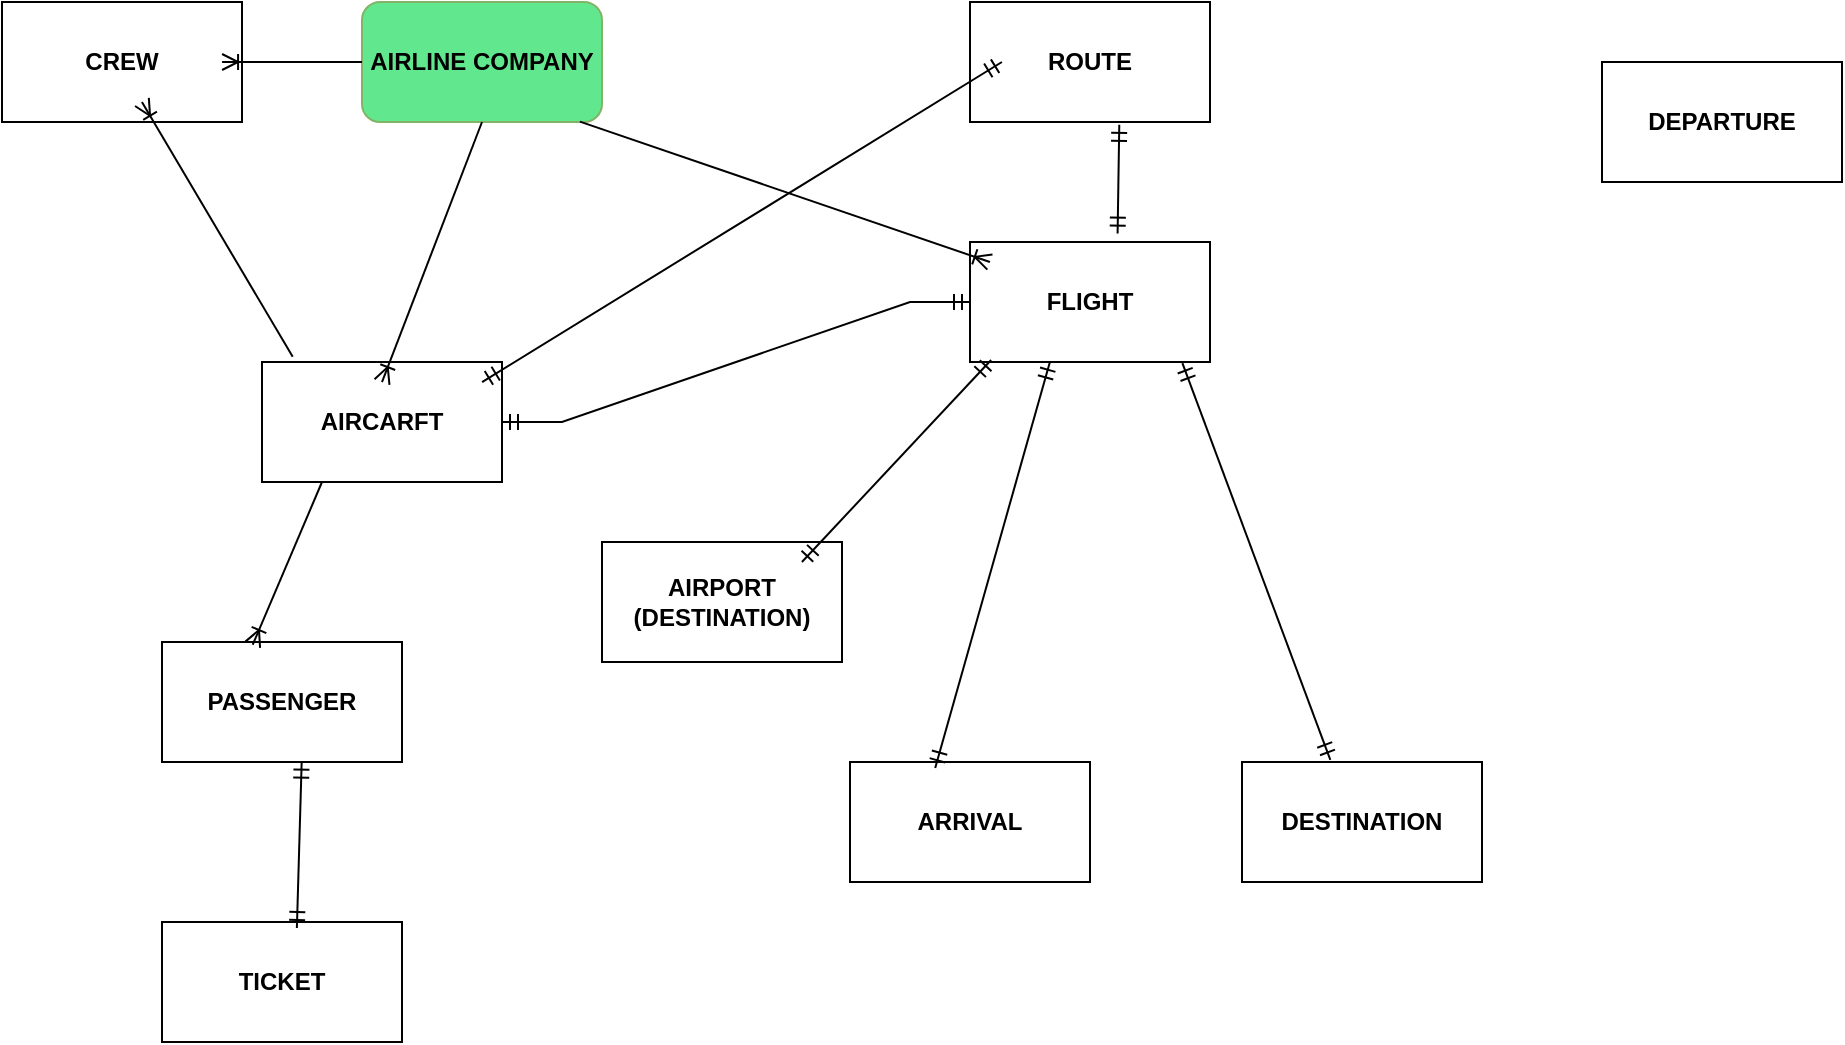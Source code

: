 <mxfile version="22.1.16" type="github">
  <diagram name="Pagină-1" id="rfivVc2iWE5Ns3co3eqO">
    <mxGraphModel dx="1877" dy="565" grid="1" gridSize="10" guides="1" tooltips="1" connect="1" arrows="1" fold="1" page="1" pageScale="1" pageWidth="827" pageHeight="1169" math="0" shadow="0">
      <root>
        <mxCell id="0" />
        <mxCell id="1" parent="0" />
        <mxCell id="vBTmM8yBKoALR404kPfL-1" value="AIRLINE COMPANY" style="rounded=1;whiteSpace=wrap;html=1;fontStyle=1;fillColor=#61E88E;strokeColor=#82b366;" vertex="1" parent="1">
          <mxGeometry x="110" y="110" width="120" height="60" as="geometry" />
        </mxCell>
        <mxCell id="vBTmM8yBKoALR404kPfL-2" value="&lt;b&gt;AIRCARFT&lt;/b&gt;" style="rounded=0;whiteSpace=wrap;html=1;" vertex="1" parent="1">
          <mxGeometry x="60" y="290" width="120" height="60" as="geometry" />
        </mxCell>
        <mxCell id="vBTmM8yBKoALR404kPfL-3" value="&lt;b&gt;CREW&lt;/b&gt;" style="rounded=0;whiteSpace=wrap;html=1;" vertex="1" parent="1">
          <mxGeometry x="-70" y="110" width="120" height="60" as="geometry" />
        </mxCell>
        <mxCell id="vBTmM8yBKoALR404kPfL-4" value="&lt;b&gt;ROUTE&lt;/b&gt;" style="rounded=0;whiteSpace=wrap;html=1;" vertex="1" parent="1">
          <mxGeometry x="414" y="110" width="120" height="60" as="geometry" />
        </mxCell>
        <mxCell id="vBTmM8yBKoALR404kPfL-5" value="&lt;b&gt;FLIGHT&lt;/b&gt;" style="rounded=0;whiteSpace=wrap;html=1;" vertex="1" parent="1">
          <mxGeometry x="414" y="230" width="120" height="60" as="geometry" />
        </mxCell>
        <mxCell id="vBTmM8yBKoALR404kPfL-6" value="&lt;b&gt;DEPARTURE&lt;/b&gt;" style="rounded=0;whiteSpace=wrap;html=1;" vertex="1" parent="1">
          <mxGeometry x="730" y="140" width="120" height="60" as="geometry" />
        </mxCell>
        <mxCell id="vBTmM8yBKoALR404kPfL-7" value="&lt;b&gt;PASSENGER&lt;/b&gt;" style="rounded=0;whiteSpace=wrap;html=1;" vertex="1" parent="1">
          <mxGeometry x="10" y="430" width="120" height="60" as="geometry" />
        </mxCell>
        <mxCell id="vBTmM8yBKoALR404kPfL-8" value="&lt;b&gt;AIRPORT (DESTINATION)&lt;/b&gt;" style="rounded=0;whiteSpace=wrap;html=1;" vertex="1" parent="1">
          <mxGeometry x="230" y="380" width="120" height="60" as="geometry" />
        </mxCell>
        <mxCell id="vBTmM8yBKoALR404kPfL-9" value="&lt;b&gt;TICKET&lt;/b&gt;" style="rounded=0;whiteSpace=wrap;html=1;" vertex="1" parent="1">
          <mxGeometry x="10" y="570" width="120" height="60" as="geometry" />
        </mxCell>
        <mxCell id="vBTmM8yBKoALR404kPfL-10" value="&lt;b&gt;DESTINATION&lt;/b&gt;" style="rounded=0;whiteSpace=wrap;html=1;" vertex="1" parent="1">
          <mxGeometry x="550" y="490" width="120" height="60" as="geometry" />
        </mxCell>
        <mxCell id="vBTmM8yBKoALR404kPfL-11" value="&lt;b&gt;ARRIVAL&lt;/b&gt;" style="rounded=0;whiteSpace=wrap;html=1;" vertex="1" parent="1">
          <mxGeometry x="354" y="490" width="120" height="60" as="geometry" />
        </mxCell>
        <mxCell id="vBTmM8yBKoALR404kPfL-13" value="" style="fontSize=12;html=1;endArrow=ERoneToMany;rounded=0;exitX=0.5;exitY=1;exitDx=0;exitDy=0;entryX=0.5;entryY=0.167;entryDx=0;entryDy=0;entryPerimeter=0;" edge="1" parent="1" source="vBTmM8yBKoALR404kPfL-1" target="vBTmM8yBKoALR404kPfL-2">
          <mxGeometry width="100" height="100" relative="1" as="geometry">
            <mxPoint x="150" y="220" as="sourcePoint" />
            <mxPoint x="170" y="280" as="targetPoint" />
          </mxGeometry>
        </mxCell>
        <mxCell id="vBTmM8yBKoALR404kPfL-15" value="" style="fontSize=12;html=1;endArrow=ERoneToMany;rounded=0;exitX=0.908;exitY=0.997;exitDx=0;exitDy=0;exitPerimeter=0;entryX=0.083;entryY=0.167;entryDx=0;entryDy=0;entryPerimeter=0;" edge="1" parent="1" source="vBTmM8yBKoALR404kPfL-1" target="vBTmM8yBKoALR404kPfL-5">
          <mxGeometry width="100" height="100" relative="1" as="geometry">
            <mxPoint x="240" y="430" as="sourcePoint" />
            <mxPoint x="280" y="250" as="targetPoint" />
          </mxGeometry>
        </mxCell>
        <mxCell id="vBTmM8yBKoALR404kPfL-18" value="" style="edgeStyle=entityRelationEdgeStyle;fontSize=12;html=1;endArrow=ERmandOne;startArrow=ERmandOne;rounded=0;entryX=0;entryY=0.5;entryDx=0;entryDy=0;" edge="1" parent="1" source="vBTmM8yBKoALR404kPfL-2" target="vBTmM8yBKoALR404kPfL-5">
          <mxGeometry width="100" height="100" relative="1" as="geometry">
            <mxPoint x="240" y="430" as="sourcePoint" />
            <mxPoint x="340" y="330" as="targetPoint" />
          </mxGeometry>
        </mxCell>
        <mxCell id="vBTmM8yBKoALR404kPfL-22" value="" style="fontSize=12;html=1;endArrow=ERoneToMany;rounded=0;exitX=0;exitY=0.5;exitDx=0;exitDy=0;entryX=0.917;entryY=0.5;entryDx=0;entryDy=0;entryPerimeter=0;" edge="1" parent="1" source="vBTmM8yBKoALR404kPfL-1" target="vBTmM8yBKoALR404kPfL-3">
          <mxGeometry width="100" height="100" relative="1" as="geometry">
            <mxPoint x="240" y="430" as="sourcePoint" />
            <mxPoint x="70" y="190" as="targetPoint" />
          </mxGeometry>
        </mxCell>
        <mxCell id="vBTmM8yBKoALR404kPfL-24" value="" style="fontSize=12;html=1;endArrow=ERoneToMany;rounded=0;exitX=0.128;exitY=-0.043;exitDx=0;exitDy=0;exitPerimeter=0;entryX=0.583;entryY=0.833;entryDx=0;entryDy=0;entryPerimeter=0;" edge="1" parent="1" source="vBTmM8yBKoALR404kPfL-2" target="vBTmM8yBKoALR404kPfL-3">
          <mxGeometry width="100" height="100" relative="1" as="geometry">
            <mxPoint x="-110" y="320" as="sourcePoint" />
            <mxPoint x="-10" y="220" as="targetPoint" />
          </mxGeometry>
        </mxCell>
        <mxCell id="vBTmM8yBKoALR404kPfL-25" value="" style="fontSize=12;html=1;endArrow=ERoneToMany;rounded=0;exitX=0.25;exitY=1;exitDx=0;exitDy=0;entryX=0.378;entryY=0.023;entryDx=0;entryDy=0;entryPerimeter=0;" edge="1" parent="1" source="vBTmM8yBKoALR404kPfL-2" target="vBTmM8yBKoALR404kPfL-7">
          <mxGeometry width="100" height="100" relative="1" as="geometry">
            <mxPoint x="-70" y="510" as="sourcePoint" />
            <mxPoint x="30" y="410" as="targetPoint" />
          </mxGeometry>
        </mxCell>
        <mxCell id="vBTmM8yBKoALR404kPfL-26" value="" style="fontSize=12;html=1;endArrow=ERmandOne;startArrow=ERmandOne;rounded=0;entryX=0.582;entryY=0.997;entryDx=0;entryDy=0;entryPerimeter=0;exitX=0.562;exitY=0.05;exitDx=0;exitDy=0;exitPerimeter=0;" edge="1" parent="1" source="vBTmM8yBKoALR404kPfL-9" target="vBTmM8yBKoALR404kPfL-7">
          <mxGeometry width="100" height="100" relative="1" as="geometry">
            <mxPoint x="210" y="540" as="sourcePoint" />
            <mxPoint x="190" y="480" as="targetPoint" />
            <Array as="points" />
          </mxGeometry>
        </mxCell>
        <mxCell id="vBTmM8yBKoALR404kPfL-28" value="" style="fontSize=12;html=1;endArrow=ERmandOne;startArrow=ERmandOne;rounded=0;entryX=0.333;entryY=1;entryDx=0;entryDy=0;entryPerimeter=0;exitX=0.355;exitY=0.05;exitDx=0;exitDy=0;exitPerimeter=0;" edge="1" parent="1" source="vBTmM8yBKoALR404kPfL-11" target="vBTmM8yBKoALR404kPfL-5">
          <mxGeometry width="100" height="100" relative="1" as="geometry">
            <mxPoint x="414" y="470" as="sourcePoint" />
            <mxPoint x="514" y="370" as="targetPoint" />
          </mxGeometry>
        </mxCell>
        <mxCell id="vBTmM8yBKoALR404kPfL-29" value="" style="fontSize=12;html=1;endArrow=ERmandOne;startArrow=ERmandOne;rounded=0;entryX=0.885;entryY=1.01;entryDx=0;entryDy=0;entryPerimeter=0;exitX=0.368;exitY=-0.017;exitDx=0;exitDy=0;exitPerimeter=0;" edge="1" parent="1" source="vBTmM8yBKoALR404kPfL-10" target="vBTmM8yBKoALR404kPfL-5">
          <mxGeometry width="100" height="100" relative="1" as="geometry">
            <mxPoint x="500" y="490" as="sourcePoint" />
            <mxPoint x="600" y="390" as="targetPoint" />
          </mxGeometry>
        </mxCell>
        <mxCell id="vBTmM8yBKoALR404kPfL-30" value="" style="fontSize=12;html=1;endArrow=ERmandOne;startArrow=ERmandOne;rounded=0;exitX=0.917;exitY=0.167;exitDx=0;exitDy=0;exitPerimeter=0;entryX=0.133;entryY=0.5;entryDx=0;entryDy=0;entryPerimeter=0;" edge="1" parent="1" source="vBTmM8yBKoALR404kPfL-2" target="vBTmM8yBKoALR404kPfL-4">
          <mxGeometry width="100" height="100" relative="1" as="geometry">
            <mxPoint x="190" y="310" as="sourcePoint" />
            <mxPoint x="290" y="210" as="targetPoint" />
          </mxGeometry>
        </mxCell>
        <mxCell id="vBTmM8yBKoALR404kPfL-31" value="" style="fontSize=12;html=1;endArrow=ERmandOne;startArrow=ERmandOne;rounded=0;entryX=0.088;entryY=0.983;entryDx=0;entryDy=0;entryPerimeter=0;exitX=0.833;exitY=0.167;exitDx=0;exitDy=0;exitPerimeter=0;" edge="1" parent="1" source="vBTmM8yBKoALR404kPfL-8" target="vBTmM8yBKoALR404kPfL-5">
          <mxGeometry width="100" height="100" relative="1" as="geometry">
            <mxPoint x="240" y="390" as="sourcePoint" />
            <mxPoint x="340" y="290" as="targetPoint" />
          </mxGeometry>
        </mxCell>
        <mxCell id="vBTmM8yBKoALR404kPfL-32" value="" style="fontSize=12;html=1;endArrow=ERmandOne;startArrow=ERmandOne;rounded=0;entryX=0.622;entryY=1.023;entryDx=0;entryDy=0;entryPerimeter=0;exitX=0.615;exitY=-0.07;exitDx=0;exitDy=0;exitPerimeter=0;" edge="1" parent="1" source="vBTmM8yBKoALR404kPfL-5" target="vBTmM8yBKoALR404kPfL-4">
          <mxGeometry width="100" height="100" relative="1" as="geometry">
            <mxPoint x="240" y="390" as="sourcePoint" />
            <mxPoint x="340" y="290" as="targetPoint" />
          </mxGeometry>
        </mxCell>
      </root>
    </mxGraphModel>
  </diagram>
</mxfile>
